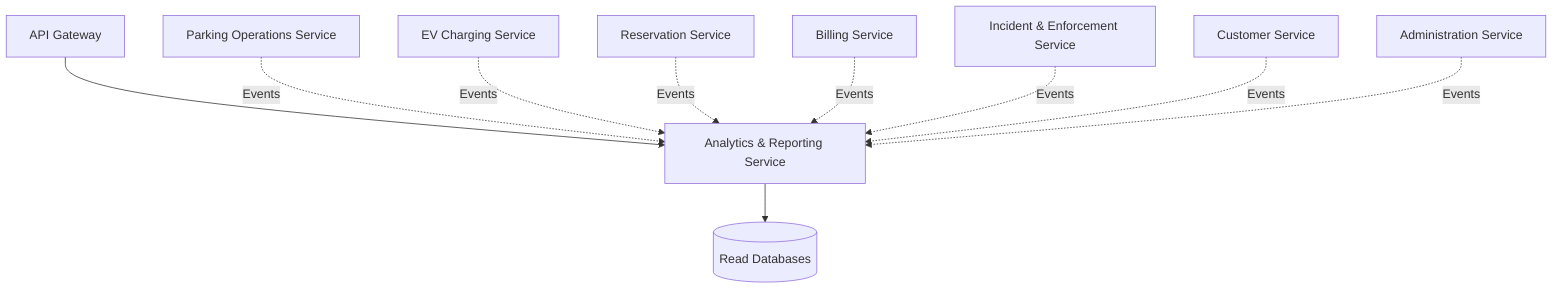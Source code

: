 graph TD
    Analytics[Analytics & Reporting Service]
    ParkingOps[Parking Operations Service]
    EVCharging[EV Charging Service]
    Reservations[Reservation Service]
    Billing[Billing Service]
    Incident[Incident & Enforcement Service]
    Customer[Customer Service]
    Admin[Administration Service]
    ReadDB[(Read Databases)]
    Gateway[API Gateway]

    Gateway --> Analytics
    ParkingOps -.->|Events| Analytics
    EVCharging -.->|Events| Analytics
    Reservations -.->|Events| Analytics
    Billing -.->|Events| Analytics
    Incident -.->|Events| Analytics
    Customer -.->|Events| Analytics
    Admin -.->|Events| Analytics
    Analytics --> ReadDB